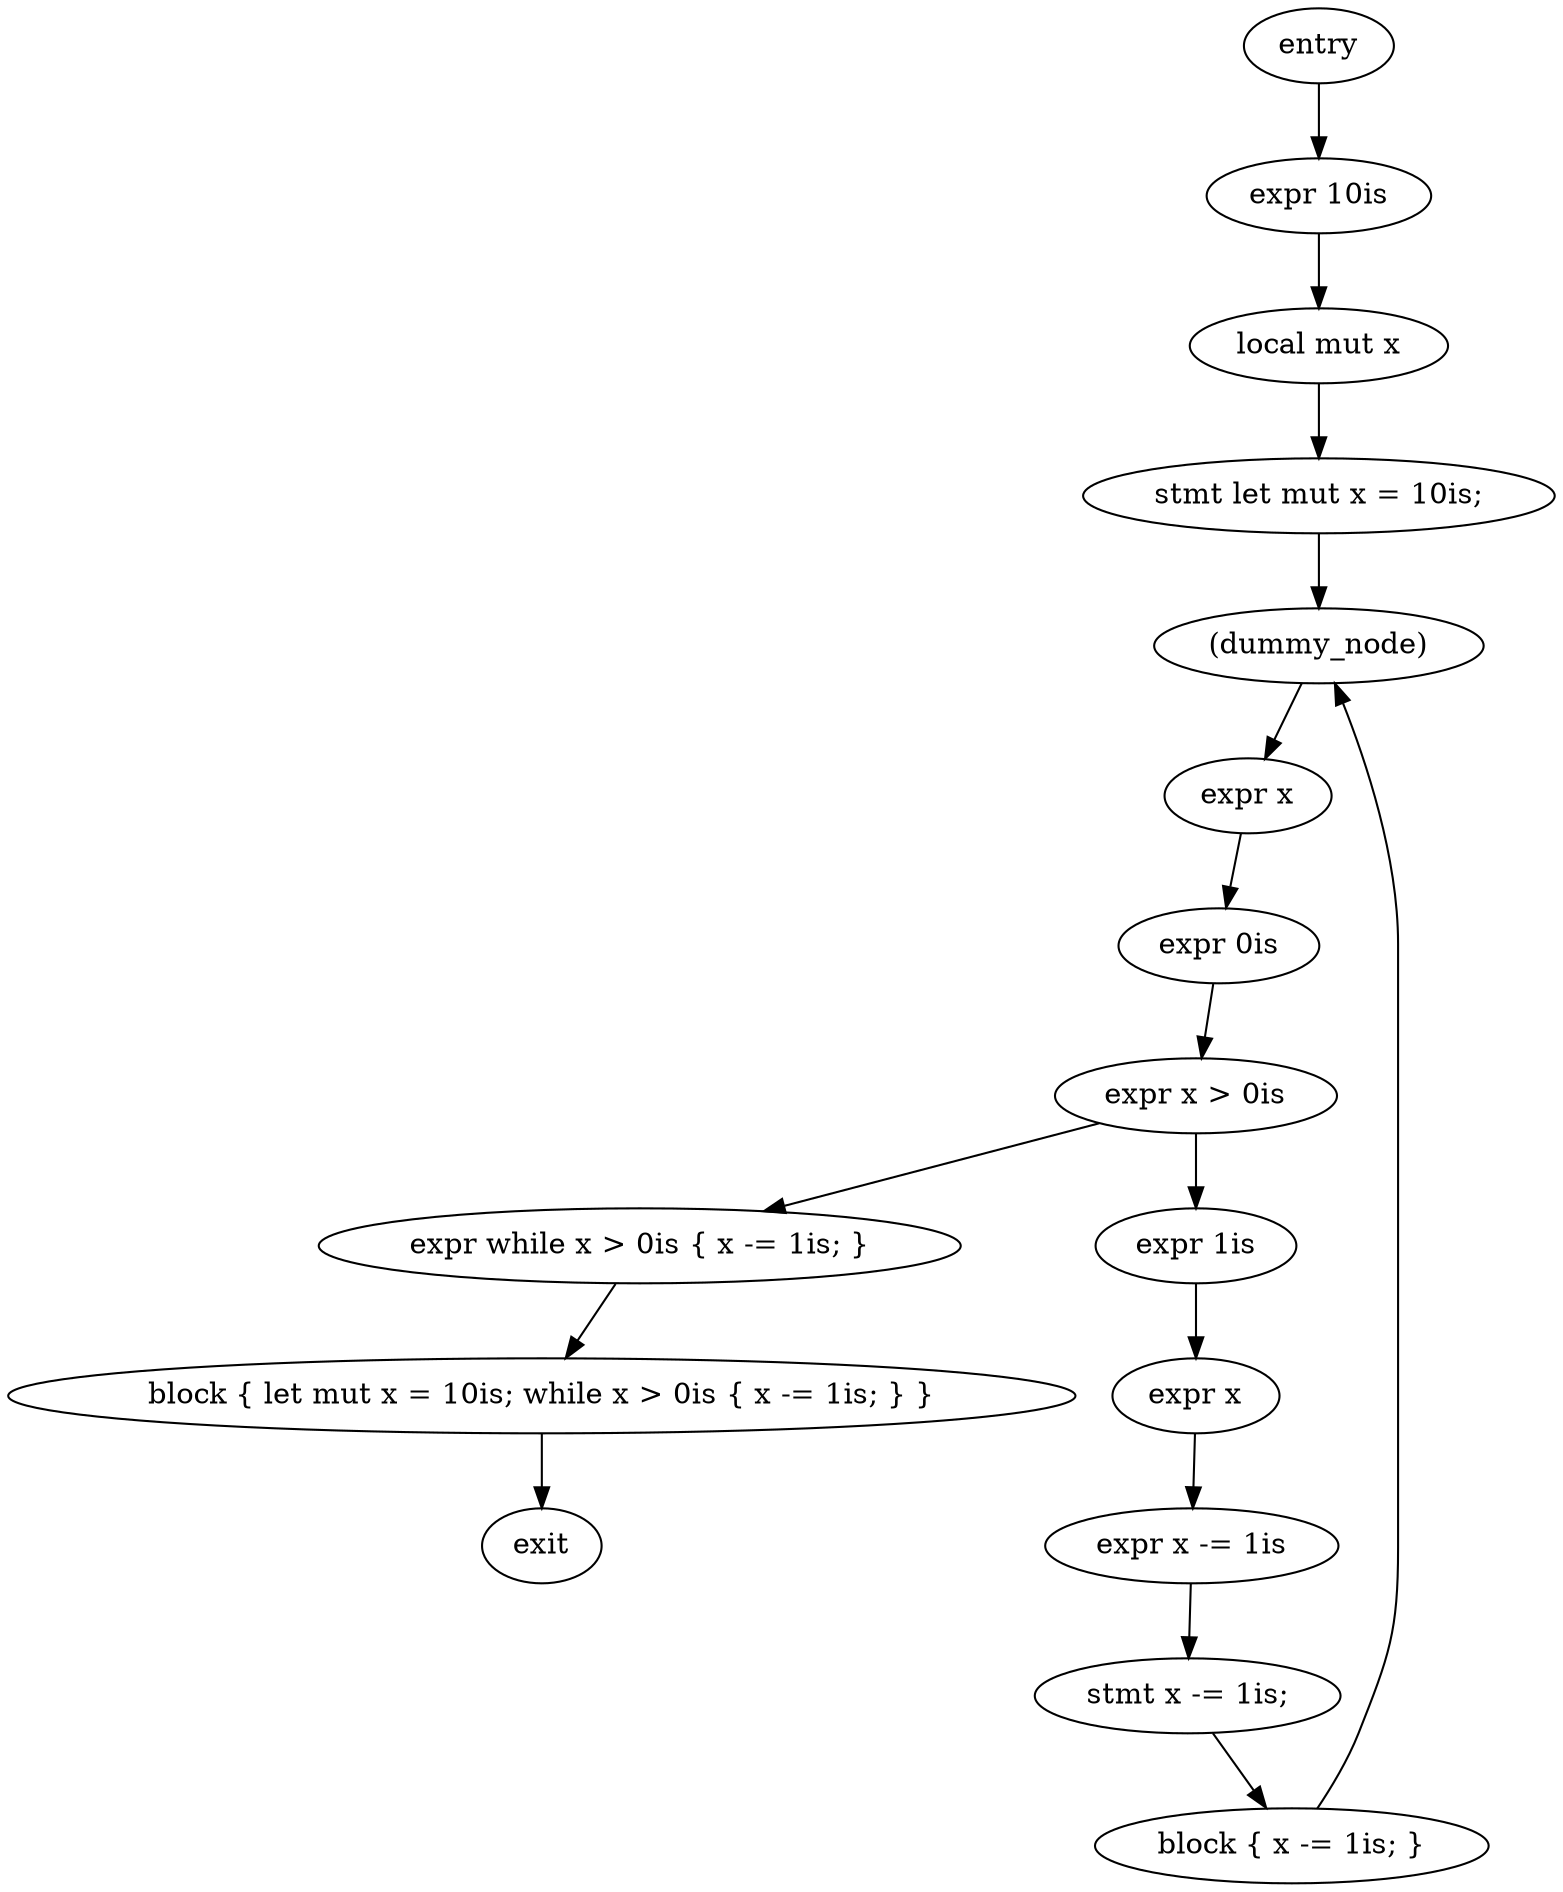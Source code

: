 digraph block {
    N0[label="entry"];
    N1[label="exit"];
    N2[label="expr 10is"];
    N3[label="local mut x"];
    N4[label="stmt let mut x = 10is;"];
    N5[label="(dummy_node)"];
    N6[label="expr x"];
    N7[label="expr 0is"];
    N8[label="expr x > 0is"];
    N9[label="expr while x > 0is { x -= 1is; }"];
    N10[label="expr 1is"];
    N11[label="expr x"];
    N12[label="expr x -= 1is"];
    N13[label="stmt x -= 1is;"];
    N14[label="block { x -= 1is; }"];
    N15[label="block { let mut x = 10is; while x > 0is { x -= 1is; } }"];
    N0 -> N2;
    N2 -> N3;
    N3 -> N4;
    N4 -> N5;
    N5 -> N6;
    N6 -> N7;
    N7 -> N8;
    N8 -> N9;
    N8 -> N10;
    N10 -> N11;
    N11 -> N12;
    N12 -> N13;
    N13 -> N14;
    N14 -> N5;
    N9 -> N15;
    N15 -> N1;
}
